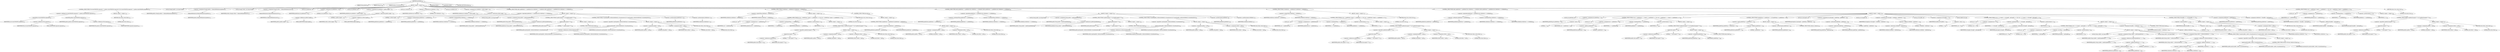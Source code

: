 digraph "matchPath" {  
"181" [label = <(METHOD,matchPath)<SUB>206</SUB>> ]
"182" [label = <(PARAM,String pattern)<SUB>206</SUB>> ]
"183" [label = <(PARAM,String str)<SUB>206</SUB>> ]
"184" [label = <(PARAM,boolean isCaseSensitive)<SUB>207</SUB>> ]
"185" [label = <(BLOCK,&lt;empty&gt;,&lt;empty&gt;)<SUB>207</SUB>> ]
"186" [label = <(CONTROL_STRUCTURE,if (str.startsWith(File.separator) != pattern.startsWith(File.separator)),if (str.startsWith(File.separator) != pattern.startsWith(File.separator)))<SUB>212</SUB>> ]
"187" [label = <(&lt;operator&gt;.notEquals,str.startsWith(File.separator) != pattern.startsWith(File.separator))<SUB>212</SUB>> ]
"188" [label = <(startsWith,str.startsWith(File.separator))<SUB>212</SUB>> ]
"189" [label = <(IDENTIFIER,str,str.startsWith(File.separator))<SUB>212</SUB>> ]
"190" [label = <(&lt;operator&gt;.fieldAccess,File.separator)<SUB>212</SUB>> ]
"191" [label = <(IDENTIFIER,File,str.startsWith(File.separator))<SUB>212</SUB>> ]
"192" [label = <(FIELD_IDENTIFIER,separator,separator)<SUB>212</SUB>> ]
"193" [label = <(startsWith,pattern.startsWith(File.separator))<SUB>213</SUB>> ]
"194" [label = <(IDENTIFIER,pattern,pattern.startsWith(File.separator))<SUB>213</SUB>> ]
"195" [label = <(&lt;operator&gt;.fieldAccess,File.separator)<SUB>213</SUB>> ]
"196" [label = <(IDENTIFIER,File,pattern.startsWith(File.separator))<SUB>213</SUB>> ]
"197" [label = <(FIELD_IDENTIFIER,separator,separator)<SUB>213</SUB>> ]
"198" [label = <(BLOCK,&lt;empty&gt;,&lt;empty&gt;)<SUB>213</SUB>> ]
"199" [label = <(RETURN,return false;,return false;)<SUB>214</SUB>> ]
"200" [label = <(LITERAL,false,return false;)<SUB>214</SUB>> ]
"201" [label = <(LOCAL,String[] patDirs: java.lang.String[])> ]
"202" [label = <(&lt;operator&gt;.assignment,String[] patDirs = tokenizePathAsArray(pattern))<SUB>217</SUB>> ]
"203" [label = <(IDENTIFIER,patDirs,String[] patDirs = tokenizePathAsArray(pattern))<SUB>217</SUB>> ]
"204" [label = <(tokenizePathAsArray,tokenizePathAsArray(pattern))<SUB>217</SUB>> ]
"205" [label = <(IDENTIFIER,pattern,tokenizePathAsArray(pattern))<SUB>217</SUB>> ]
"206" [label = <(LOCAL,String[] strDirs: java.lang.String[])> ]
"207" [label = <(&lt;operator&gt;.assignment,String[] strDirs = tokenizePathAsArray(str))<SUB>218</SUB>> ]
"208" [label = <(IDENTIFIER,strDirs,String[] strDirs = tokenizePathAsArray(str))<SUB>218</SUB>> ]
"209" [label = <(tokenizePathAsArray,tokenizePathAsArray(str))<SUB>218</SUB>> ]
"210" [label = <(IDENTIFIER,str,tokenizePathAsArray(str))<SUB>218</SUB>> ]
"211" [label = <(LOCAL,int patIdxStart: int)> ]
"212" [label = <(&lt;operator&gt;.assignment,int patIdxStart = 0)<SUB>220</SUB>> ]
"213" [label = <(IDENTIFIER,patIdxStart,int patIdxStart = 0)<SUB>220</SUB>> ]
"214" [label = <(LITERAL,0,int patIdxStart = 0)<SUB>220</SUB>> ]
"215" [label = <(LOCAL,int patIdxEnd: int)> ]
"216" [label = <(&lt;operator&gt;.assignment,int patIdxEnd = patDirs.length - 1)<SUB>221</SUB>> ]
"217" [label = <(IDENTIFIER,patIdxEnd,int patIdxEnd = patDirs.length - 1)<SUB>221</SUB>> ]
"218" [label = <(&lt;operator&gt;.subtraction,patDirs.length - 1)<SUB>221</SUB>> ]
"219" [label = <(&lt;operator&gt;.fieldAccess,patDirs.length)<SUB>221</SUB>> ]
"220" [label = <(IDENTIFIER,patDirs,patDirs.length - 1)<SUB>221</SUB>> ]
"221" [label = <(FIELD_IDENTIFIER,length,length)<SUB>221</SUB>> ]
"222" [label = <(LITERAL,1,patDirs.length - 1)<SUB>221</SUB>> ]
"223" [label = <(LOCAL,int strIdxStart: int)> ]
"224" [label = <(&lt;operator&gt;.assignment,int strIdxStart = 0)<SUB>222</SUB>> ]
"225" [label = <(IDENTIFIER,strIdxStart,int strIdxStart = 0)<SUB>222</SUB>> ]
"226" [label = <(LITERAL,0,int strIdxStart = 0)<SUB>222</SUB>> ]
"227" [label = <(LOCAL,int strIdxEnd: int)> ]
"228" [label = <(&lt;operator&gt;.assignment,int strIdxEnd = strDirs.length - 1)<SUB>223</SUB>> ]
"229" [label = <(IDENTIFIER,strIdxEnd,int strIdxEnd = strDirs.length - 1)<SUB>223</SUB>> ]
"230" [label = <(&lt;operator&gt;.subtraction,strDirs.length - 1)<SUB>223</SUB>> ]
"231" [label = <(&lt;operator&gt;.fieldAccess,strDirs.length)<SUB>223</SUB>> ]
"232" [label = <(IDENTIFIER,strDirs,strDirs.length - 1)<SUB>223</SUB>> ]
"233" [label = <(FIELD_IDENTIFIER,length,length)<SUB>223</SUB>> ]
"234" [label = <(LITERAL,1,strDirs.length - 1)<SUB>223</SUB>> ]
"235" [label = <(CONTROL_STRUCTURE,while (patIdxStart &lt;= patIdxEnd &amp;&amp; strIdxStart &lt;= strIdxEnd),while (patIdxStart &lt;= patIdxEnd &amp;&amp; strIdxStart &lt;= strIdxEnd))<SUB>226</SUB>> ]
"236" [label = <(&lt;operator&gt;.logicalAnd,patIdxStart &lt;= patIdxEnd &amp;&amp; strIdxStart &lt;= strIdxEnd)<SUB>226</SUB>> ]
"237" [label = <(&lt;operator&gt;.lessEqualsThan,patIdxStart &lt;= patIdxEnd)<SUB>226</SUB>> ]
"238" [label = <(IDENTIFIER,patIdxStart,patIdxStart &lt;= patIdxEnd)<SUB>226</SUB>> ]
"239" [label = <(IDENTIFIER,patIdxEnd,patIdxStart &lt;= patIdxEnd)<SUB>226</SUB>> ]
"240" [label = <(&lt;operator&gt;.lessEqualsThan,strIdxStart &lt;= strIdxEnd)<SUB>226</SUB>> ]
"241" [label = <(IDENTIFIER,strIdxStart,strIdxStart &lt;= strIdxEnd)<SUB>226</SUB>> ]
"242" [label = <(IDENTIFIER,strIdxEnd,strIdxStart &lt;= strIdxEnd)<SUB>226</SUB>> ]
"243" [label = <(BLOCK,&lt;empty&gt;,&lt;empty&gt;)<SUB>226</SUB>> ]
"244" [label = <(LOCAL,String patDir: java.lang.String)> ]
"245" [label = <(&lt;operator&gt;.assignment,String patDir = patDirs[patIdxStart])<SUB>227</SUB>> ]
"246" [label = <(IDENTIFIER,patDir,String patDir = patDirs[patIdxStart])<SUB>227</SUB>> ]
"247" [label = <(&lt;operator&gt;.indexAccess,patDirs[patIdxStart])<SUB>227</SUB>> ]
"248" [label = <(IDENTIFIER,patDirs,String patDir = patDirs[patIdxStart])<SUB>227</SUB>> ]
"249" [label = <(IDENTIFIER,patIdxStart,String patDir = patDirs[patIdxStart])<SUB>227</SUB>> ]
"250" [label = <(CONTROL_STRUCTURE,if (patDir.equals(&quot;**&quot;)),if (patDir.equals(&quot;**&quot;)))<SUB>228</SUB>> ]
"251" [label = <(equals,patDir.equals(&quot;**&quot;))<SUB>228</SUB>> ]
"252" [label = <(IDENTIFIER,patDir,patDir.equals(&quot;**&quot;))<SUB>228</SUB>> ]
"253" [label = <(LITERAL,&quot;**&quot;,patDir.equals(&quot;**&quot;))<SUB>228</SUB>> ]
"254" [label = <(BLOCK,&lt;empty&gt;,&lt;empty&gt;)<SUB>228</SUB>> ]
"255" [label = <(CONTROL_STRUCTURE,break;,break;)<SUB>229</SUB>> ]
"256" [label = <(CONTROL_STRUCTURE,if (!match(patDir, strDirs[strIdxStart], isCaseSensitive)),if (!match(patDir, strDirs[strIdxStart], isCaseSensitive)))<SUB>231</SUB>> ]
"257" [label = <(&lt;operator&gt;.logicalNot,!match(patDir, strDirs[strIdxStart], isCaseSensitive))<SUB>231</SUB>> ]
"258" [label = <(match,match(patDir, strDirs[strIdxStart], isCaseSensitive))<SUB>231</SUB>> ]
"259" [label = <(IDENTIFIER,patDir,match(patDir, strDirs[strIdxStart], isCaseSensitive))<SUB>231</SUB>> ]
"260" [label = <(&lt;operator&gt;.indexAccess,strDirs[strIdxStart])<SUB>231</SUB>> ]
"261" [label = <(IDENTIFIER,strDirs,match(patDir, strDirs[strIdxStart], isCaseSensitive))<SUB>231</SUB>> ]
"262" [label = <(IDENTIFIER,strIdxStart,match(patDir, strDirs[strIdxStart], isCaseSensitive))<SUB>231</SUB>> ]
"263" [label = <(IDENTIFIER,isCaseSensitive,match(patDir, strDirs[strIdxStart], isCaseSensitive))<SUB>231</SUB>> ]
"264" [label = <(BLOCK,&lt;empty&gt;,&lt;empty&gt;)<SUB>231</SUB>> ]
"265" [label = <(&lt;operator&gt;.assignment,patDirs = null)<SUB>232</SUB>> ]
"266" [label = <(IDENTIFIER,patDirs,patDirs = null)<SUB>232</SUB>> ]
"267" [label = <(LITERAL,null,patDirs = null)<SUB>232</SUB>> ]
"268" [label = <(&lt;operator&gt;.assignment,strDirs = null)<SUB>233</SUB>> ]
"269" [label = <(IDENTIFIER,strDirs,strDirs = null)<SUB>233</SUB>> ]
"270" [label = <(LITERAL,null,strDirs = null)<SUB>233</SUB>> ]
"271" [label = <(RETURN,return false;,return false;)<SUB>234</SUB>> ]
"272" [label = <(LITERAL,false,return false;)<SUB>234</SUB>> ]
"273" [label = <(&lt;operator&gt;.postIncrement,patIdxStart++)<SUB>236</SUB>> ]
"274" [label = <(IDENTIFIER,patIdxStart,patIdxStart++)<SUB>236</SUB>> ]
"275" [label = <(&lt;operator&gt;.postIncrement,strIdxStart++)<SUB>237</SUB>> ]
"276" [label = <(IDENTIFIER,strIdxStart,strIdxStart++)<SUB>237</SUB>> ]
"277" [label = <(CONTROL_STRUCTURE,if (strIdxStart &gt; strIdxEnd),if (strIdxStart &gt; strIdxEnd))<SUB>239</SUB>> ]
"278" [label = <(&lt;operator&gt;.greaterThan,strIdxStart &gt; strIdxEnd)<SUB>239</SUB>> ]
"279" [label = <(IDENTIFIER,strIdxStart,strIdxStart &gt; strIdxEnd)<SUB>239</SUB>> ]
"280" [label = <(IDENTIFIER,strIdxEnd,strIdxStart &gt; strIdxEnd)<SUB>239</SUB>> ]
"281" [label = <(BLOCK,&lt;empty&gt;,&lt;empty&gt;)<SUB>239</SUB>> ]
"282" [label = <(CONTROL_STRUCTURE,for (int i = patIdxStart; Some(i &lt;= patIdxEnd); i++),for (int i = patIdxStart; Some(i &lt;= patIdxEnd); i++))<SUB>241</SUB>> ]
"283" [label = <(LOCAL,int i: int)> ]
"284" [label = <(&lt;operator&gt;.assignment,int i = patIdxStart)<SUB>241</SUB>> ]
"285" [label = <(IDENTIFIER,i,int i = patIdxStart)<SUB>241</SUB>> ]
"286" [label = <(IDENTIFIER,patIdxStart,int i = patIdxStart)<SUB>241</SUB>> ]
"287" [label = <(&lt;operator&gt;.lessEqualsThan,i &lt;= patIdxEnd)<SUB>241</SUB>> ]
"288" [label = <(IDENTIFIER,i,i &lt;= patIdxEnd)<SUB>241</SUB>> ]
"289" [label = <(IDENTIFIER,patIdxEnd,i &lt;= patIdxEnd)<SUB>241</SUB>> ]
"290" [label = <(&lt;operator&gt;.postIncrement,i++)<SUB>241</SUB>> ]
"291" [label = <(IDENTIFIER,i,i++)<SUB>241</SUB>> ]
"292" [label = <(BLOCK,&lt;empty&gt;,&lt;empty&gt;)<SUB>241</SUB>> ]
"293" [label = <(CONTROL_STRUCTURE,if (!patDirs[i].equals(&quot;**&quot;)),if (!patDirs[i].equals(&quot;**&quot;)))<SUB>242</SUB>> ]
"294" [label = <(&lt;operator&gt;.logicalNot,!patDirs[i].equals(&quot;**&quot;))<SUB>242</SUB>> ]
"295" [label = <(equals,this.equals(&quot;**&quot;))<SUB>242</SUB>> ]
"296" [label = <(&lt;operator&gt;.indexAccess,patDirs[i])<SUB>242</SUB>> ]
"297" [label = <(IDENTIFIER,patDirs,this.equals(&quot;**&quot;))<SUB>242</SUB>> ]
"298" [label = <(IDENTIFIER,i,this.equals(&quot;**&quot;))<SUB>242</SUB>> ]
"299" [label = <(LITERAL,&quot;**&quot;,this.equals(&quot;**&quot;))<SUB>242</SUB>> ]
"300" [label = <(BLOCK,&lt;empty&gt;,&lt;empty&gt;)<SUB>242</SUB>> ]
"301" [label = <(&lt;operator&gt;.assignment,patDirs = null)<SUB>243</SUB>> ]
"302" [label = <(IDENTIFIER,patDirs,patDirs = null)<SUB>243</SUB>> ]
"303" [label = <(LITERAL,null,patDirs = null)<SUB>243</SUB>> ]
"304" [label = <(&lt;operator&gt;.assignment,strDirs = null)<SUB>244</SUB>> ]
"305" [label = <(IDENTIFIER,strDirs,strDirs = null)<SUB>244</SUB>> ]
"306" [label = <(LITERAL,null,strDirs = null)<SUB>244</SUB>> ]
"307" [label = <(RETURN,return false;,return false;)<SUB>245</SUB>> ]
"308" [label = <(LITERAL,false,return false;)<SUB>245</SUB>> ]
"309" [label = <(RETURN,return true;,return true;)<SUB>248</SUB>> ]
"310" [label = <(LITERAL,true,return true;)<SUB>248</SUB>> ]
"311" [label = <(CONTROL_STRUCTURE,else,else)<SUB>249</SUB>> ]
"312" [label = <(BLOCK,&lt;empty&gt;,&lt;empty&gt;)<SUB>249</SUB>> ]
"313" [label = <(CONTROL_STRUCTURE,if (patIdxStart &gt; patIdxEnd),if (patIdxStart &gt; patIdxEnd))<SUB>250</SUB>> ]
"314" [label = <(&lt;operator&gt;.greaterThan,patIdxStart &gt; patIdxEnd)<SUB>250</SUB>> ]
"315" [label = <(IDENTIFIER,patIdxStart,patIdxStart &gt; patIdxEnd)<SUB>250</SUB>> ]
"316" [label = <(IDENTIFIER,patIdxEnd,patIdxStart &gt; patIdxEnd)<SUB>250</SUB>> ]
"317" [label = <(BLOCK,&lt;empty&gt;,&lt;empty&gt;)<SUB>250</SUB>> ]
"318" [label = <(&lt;operator&gt;.assignment,patDirs = null)<SUB>252</SUB>> ]
"319" [label = <(IDENTIFIER,patDirs,patDirs = null)<SUB>252</SUB>> ]
"320" [label = <(LITERAL,null,patDirs = null)<SUB>252</SUB>> ]
"321" [label = <(&lt;operator&gt;.assignment,strDirs = null)<SUB>253</SUB>> ]
"322" [label = <(IDENTIFIER,strDirs,strDirs = null)<SUB>253</SUB>> ]
"323" [label = <(LITERAL,null,strDirs = null)<SUB>253</SUB>> ]
"324" [label = <(RETURN,return false;,return false;)<SUB>254</SUB>> ]
"325" [label = <(LITERAL,false,return false;)<SUB>254</SUB>> ]
"326" [label = <(CONTROL_STRUCTURE,while (patIdxStart &lt;= patIdxEnd &amp;&amp; strIdxStart &lt;= strIdxEnd),while (patIdxStart &lt;= patIdxEnd &amp;&amp; strIdxStart &lt;= strIdxEnd))<SUB>259</SUB>> ]
"327" [label = <(&lt;operator&gt;.logicalAnd,patIdxStart &lt;= patIdxEnd &amp;&amp; strIdxStart &lt;= strIdxEnd)<SUB>259</SUB>> ]
"328" [label = <(&lt;operator&gt;.lessEqualsThan,patIdxStart &lt;= patIdxEnd)<SUB>259</SUB>> ]
"329" [label = <(IDENTIFIER,patIdxStart,patIdxStart &lt;= patIdxEnd)<SUB>259</SUB>> ]
"330" [label = <(IDENTIFIER,patIdxEnd,patIdxStart &lt;= patIdxEnd)<SUB>259</SUB>> ]
"331" [label = <(&lt;operator&gt;.lessEqualsThan,strIdxStart &lt;= strIdxEnd)<SUB>259</SUB>> ]
"332" [label = <(IDENTIFIER,strIdxStart,strIdxStart &lt;= strIdxEnd)<SUB>259</SUB>> ]
"333" [label = <(IDENTIFIER,strIdxEnd,strIdxStart &lt;= strIdxEnd)<SUB>259</SUB>> ]
"334" [label = <(BLOCK,&lt;empty&gt;,&lt;empty&gt;)<SUB>259</SUB>> ]
"335" [label = <(LOCAL,String patDir: java.lang.String)> ]
"336" [label = <(&lt;operator&gt;.assignment,String patDir = patDirs[patIdxEnd])<SUB>260</SUB>> ]
"337" [label = <(IDENTIFIER,patDir,String patDir = patDirs[patIdxEnd])<SUB>260</SUB>> ]
"338" [label = <(&lt;operator&gt;.indexAccess,patDirs[patIdxEnd])<SUB>260</SUB>> ]
"339" [label = <(IDENTIFIER,patDirs,String patDir = patDirs[patIdxEnd])<SUB>260</SUB>> ]
"340" [label = <(IDENTIFIER,patIdxEnd,String patDir = patDirs[patIdxEnd])<SUB>260</SUB>> ]
"341" [label = <(CONTROL_STRUCTURE,if (patDir.equals(&quot;**&quot;)),if (patDir.equals(&quot;**&quot;)))<SUB>261</SUB>> ]
"342" [label = <(equals,patDir.equals(&quot;**&quot;))<SUB>261</SUB>> ]
"343" [label = <(IDENTIFIER,patDir,patDir.equals(&quot;**&quot;))<SUB>261</SUB>> ]
"344" [label = <(LITERAL,&quot;**&quot;,patDir.equals(&quot;**&quot;))<SUB>261</SUB>> ]
"345" [label = <(BLOCK,&lt;empty&gt;,&lt;empty&gt;)<SUB>261</SUB>> ]
"346" [label = <(CONTROL_STRUCTURE,break;,break;)<SUB>262</SUB>> ]
"347" [label = <(CONTROL_STRUCTURE,if (!match(patDir, strDirs[strIdxEnd], isCaseSensitive)),if (!match(patDir, strDirs[strIdxEnd], isCaseSensitive)))<SUB>264</SUB>> ]
"348" [label = <(&lt;operator&gt;.logicalNot,!match(patDir, strDirs[strIdxEnd], isCaseSensitive))<SUB>264</SUB>> ]
"349" [label = <(match,match(patDir, strDirs[strIdxEnd], isCaseSensitive))<SUB>264</SUB>> ]
"350" [label = <(IDENTIFIER,patDir,match(patDir, strDirs[strIdxEnd], isCaseSensitive))<SUB>264</SUB>> ]
"351" [label = <(&lt;operator&gt;.indexAccess,strDirs[strIdxEnd])<SUB>264</SUB>> ]
"352" [label = <(IDENTIFIER,strDirs,match(patDir, strDirs[strIdxEnd], isCaseSensitive))<SUB>264</SUB>> ]
"353" [label = <(IDENTIFIER,strIdxEnd,match(patDir, strDirs[strIdxEnd], isCaseSensitive))<SUB>264</SUB>> ]
"354" [label = <(IDENTIFIER,isCaseSensitive,match(patDir, strDirs[strIdxEnd], isCaseSensitive))<SUB>264</SUB>> ]
"355" [label = <(BLOCK,&lt;empty&gt;,&lt;empty&gt;)<SUB>264</SUB>> ]
"356" [label = <(&lt;operator&gt;.assignment,patDirs = null)<SUB>265</SUB>> ]
"357" [label = <(IDENTIFIER,patDirs,patDirs = null)<SUB>265</SUB>> ]
"358" [label = <(LITERAL,null,patDirs = null)<SUB>265</SUB>> ]
"359" [label = <(&lt;operator&gt;.assignment,strDirs = null)<SUB>266</SUB>> ]
"360" [label = <(IDENTIFIER,strDirs,strDirs = null)<SUB>266</SUB>> ]
"361" [label = <(LITERAL,null,strDirs = null)<SUB>266</SUB>> ]
"362" [label = <(RETURN,return false;,return false;)<SUB>267</SUB>> ]
"363" [label = <(LITERAL,false,return false;)<SUB>267</SUB>> ]
"364" [label = <(&lt;operator&gt;.postDecrement,patIdxEnd--)<SUB>269</SUB>> ]
"365" [label = <(IDENTIFIER,patIdxEnd,patIdxEnd--)<SUB>269</SUB>> ]
"366" [label = <(&lt;operator&gt;.postDecrement,strIdxEnd--)<SUB>270</SUB>> ]
"367" [label = <(IDENTIFIER,strIdxEnd,strIdxEnd--)<SUB>270</SUB>> ]
"368" [label = <(CONTROL_STRUCTURE,if (strIdxStart &gt; strIdxEnd),if (strIdxStart &gt; strIdxEnd))<SUB>272</SUB>> ]
"369" [label = <(&lt;operator&gt;.greaterThan,strIdxStart &gt; strIdxEnd)<SUB>272</SUB>> ]
"370" [label = <(IDENTIFIER,strIdxStart,strIdxStart &gt; strIdxEnd)<SUB>272</SUB>> ]
"371" [label = <(IDENTIFIER,strIdxEnd,strIdxStart &gt; strIdxEnd)<SUB>272</SUB>> ]
"372" [label = <(BLOCK,&lt;empty&gt;,&lt;empty&gt;)<SUB>272</SUB>> ]
"373" [label = <(CONTROL_STRUCTURE,for (int i = patIdxStart; Some(i &lt;= patIdxEnd); i++),for (int i = patIdxStart; Some(i &lt;= patIdxEnd); i++))<SUB>274</SUB>> ]
"374" [label = <(LOCAL,int i: int)> ]
"375" [label = <(&lt;operator&gt;.assignment,int i = patIdxStart)<SUB>274</SUB>> ]
"376" [label = <(IDENTIFIER,i,int i = patIdxStart)<SUB>274</SUB>> ]
"377" [label = <(IDENTIFIER,patIdxStart,int i = patIdxStart)<SUB>274</SUB>> ]
"378" [label = <(&lt;operator&gt;.lessEqualsThan,i &lt;= patIdxEnd)<SUB>274</SUB>> ]
"379" [label = <(IDENTIFIER,i,i &lt;= patIdxEnd)<SUB>274</SUB>> ]
"380" [label = <(IDENTIFIER,patIdxEnd,i &lt;= patIdxEnd)<SUB>274</SUB>> ]
"381" [label = <(&lt;operator&gt;.postIncrement,i++)<SUB>274</SUB>> ]
"382" [label = <(IDENTIFIER,i,i++)<SUB>274</SUB>> ]
"383" [label = <(BLOCK,&lt;empty&gt;,&lt;empty&gt;)<SUB>274</SUB>> ]
"384" [label = <(CONTROL_STRUCTURE,if (!patDirs[i].equals(&quot;**&quot;)),if (!patDirs[i].equals(&quot;**&quot;)))<SUB>275</SUB>> ]
"385" [label = <(&lt;operator&gt;.logicalNot,!patDirs[i].equals(&quot;**&quot;))<SUB>275</SUB>> ]
"386" [label = <(equals,this.equals(&quot;**&quot;))<SUB>275</SUB>> ]
"387" [label = <(&lt;operator&gt;.indexAccess,patDirs[i])<SUB>275</SUB>> ]
"388" [label = <(IDENTIFIER,patDirs,this.equals(&quot;**&quot;))<SUB>275</SUB>> ]
"389" [label = <(IDENTIFIER,i,this.equals(&quot;**&quot;))<SUB>275</SUB>> ]
"390" [label = <(LITERAL,&quot;**&quot;,this.equals(&quot;**&quot;))<SUB>275</SUB>> ]
"391" [label = <(BLOCK,&lt;empty&gt;,&lt;empty&gt;)<SUB>275</SUB>> ]
"392" [label = <(&lt;operator&gt;.assignment,patDirs = null)<SUB>276</SUB>> ]
"393" [label = <(IDENTIFIER,patDirs,patDirs = null)<SUB>276</SUB>> ]
"394" [label = <(LITERAL,null,patDirs = null)<SUB>276</SUB>> ]
"395" [label = <(&lt;operator&gt;.assignment,strDirs = null)<SUB>277</SUB>> ]
"396" [label = <(IDENTIFIER,strDirs,strDirs = null)<SUB>277</SUB>> ]
"397" [label = <(LITERAL,null,strDirs = null)<SUB>277</SUB>> ]
"398" [label = <(RETURN,return false;,return false;)<SUB>278</SUB>> ]
"399" [label = <(LITERAL,false,return false;)<SUB>278</SUB>> ]
"400" [label = <(RETURN,return true;,return true;)<SUB>281</SUB>> ]
"401" [label = <(LITERAL,true,return true;)<SUB>281</SUB>> ]
"402" [label = <(CONTROL_STRUCTURE,while (patIdxStart != patIdxEnd &amp;&amp; strIdxStart &lt;= strIdxEnd),while (patIdxStart != patIdxEnd &amp;&amp; strIdxStart &lt;= strIdxEnd))<SUB>284</SUB>> ]
"403" [label = <(&lt;operator&gt;.logicalAnd,patIdxStart != patIdxEnd &amp;&amp; strIdxStart &lt;= strIdxEnd)<SUB>284</SUB>> ]
"404" [label = <(&lt;operator&gt;.notEquals,patIdxStart != patIdxEnd)<SUB>284</SUB>> ]
"405" [label = <(IDENTIFIER,patIdxStart,patIdxStart != patIdxEnd)<SUB>284</SUB>> ]
"406" [label = <(IDENTIFIER,patIdxEnd,patIdxStart != patIdxEnd)<SUB>284</SUB>> ]
"407" [label = <(&lt;operator&gt;.lessEqualsThan,strIdxStart &lt;= strIdxEnd)<SUB>284</SUB>> ]
"408" [label = <(IDENTIFIER,strIdxStart,strIdxStart &lt;= strIdxEnd)<SUB>284</SUB>> ]
"409" [label = <(IDENTIFIER,strIdxEnd,strIdxStart &lt;= strIdxEnd)<SUB>284</SUB>> ]
"410" [label = <(BLOCK,&lt;empty&gt;,&lt;empty&gt;)<SUB>284</SUB>> ]
"411" [label = <(LOCAL,int patIdxTmp: int)> ]
"412" [label = <(&lt;operator&gt;.assignment,int patIdxTmp = -1)<SUB>285</SUB>> ]
"413" [label = <(IDENTIFIER,patIdxTmp,int patIdxTmp = -1)<SUB>285</SUB>> ]
"414" [label = <(&lt;operator&gt;.minus,-1)<SUB>285</SUB>> ]
"415" [label = <(LITERAL,1,-1)<SUB>285</SUB>> ]
"416" [label = <(CONTROL_STRUCTURE,for (int i = patIdxStart + 1; Some(i &lt;= patIdxEnd); i++),for (int i = patIdxStart + 1; Some(i &lt;= patIdxEnd); i++))<SUB>286</SUB>> ]
"417" [label = <(LOCAL,int i: int)> ]
"418" [label = <(&lt;operator&gt;.assignment,int i = patIdxStart + 1)<SUB>286</SUB>> ]
"419" [label = <(IDENTIFIER,i,int i = patIdxStart + 1)<SUB>286</SUB>> ]
"420" [label = <(&lt;operator&gt;.addition,patIdxStart + 1)<SUB>286</SUB>> ]
"421" [label = <(IDENTIFIER,patIdxStart,patIdxStart + 1)<SUB>286</SUB>> ]
"422" [label = <(LITERAL,1,patIdxStart + 1)<SUB>286</SUB>> ]
"423" [label = <(&lt;operator&gt;.lessEqualsThan,i &lt;= patIdxEnd)<SUB>286</SUB>> ]
"424" [label = <(IDENTIFIER,i,i &lt;= patIdxEnd)<SUB>286</SUB>> ]
"425" [label = <(IDENTIFIER,patIdxEnd,i &lt;= patIdxEnd)<SUB>286</SUB>> ]
"426" [label = <(&lt;operator&gt;.postIncrement,i++)<SUB>286</SUB>> ]
"427" [label = <(IDENTIFIER,i,i++)<SUB>286</SUB>> ]
"428" [label = <(BLOCK,&lt;empty&gt;,&lt;empty&gt;)<SUB>286</SUB>> ]
"429" [label = <(CONTROL_STRUCTURE,if (patDirs[i].equals(&quot;**&quot;)),if (patDirs[i].equals(&quot;**&quot;)))<SUB>287</SUB>> ]
"430" [label = <(equals,this.equals(&quot;**&quot;))<SUB>287</SUB>> ]
"431" [label = <(&lt;operator&gt;.indexAccess,patDirs[i])<SUB>287</SUB>> ]
"432" [label = <(IDENTIFIER,patDirs,this.equals(&quot;**&quot;))<SUB>287</SUB>> ]
"433" [label = <(IDENTIFIER,i,this.equals(&quot;**&quot;))<SUB>287</SUB>> ]
"434" [label = <(LITERAL,&quot;**&quot;,this.equals(&quot;**&quot;))<SUB>287</SUB>> ]
"435" [label = <(BLOCK,&lt;empty&gt;,&lt;empty&gt;)<SUB>287</SUB>> ]
"436" [label = <(&lt;operator&gt;.assignment,patIdxTmp = i)<SUB>288</SUB>> ]
"437" [label = <(IDENTIFIER,patIdxTmp,patIdxTmp = i)<SUB>288</SUB>> ]
"438" [label = <(IDENTIFIER,i,patIdxTmp = i)<SUB>288</SUB>> ]
"439" [label = <(CONTROL_STRUCTURE,break;,break;)<SUB>289</SUB>> ]
"440" [label = <(CONTROL_STRUCTURE,if (patIdxTmp == patIdxStart + 1),if (patIdxTmp == patIdxStart + 1))<SUB>292</SUB>> ]
"441" [label = <(&lt;operator&gt;.equals,patIdxTmp == patIdxStart + 1)<SUB>292</SUB>> ]
"442" [label = <(IDENTIFIER,patIdxTmp,patIdxTmp == patIdxStart + 1)<SUB>292</SUB>> ]
"443" [label = <(&lt;operator&gt;.addition,patIdxStart + 1)<SUB>292</SUB>> ]
"444" [label = <(IDENTIFIER,patIdxStart,patIdxStart + 1)<SUB>292</SUB>> ]
"445" [label = <(LITERAL,1,patIdxStart + 1)<SUB>292</SUB>> ]
"446" [label = <(BLOCK,&lt;empty&gt;,&lt;empty&gt;)<SUB>292</SUB>> ]
"447" [label = <(&lt;operator&gt;.postIncrement,patIdxStart++)<SUB>294</SUB>> ]
"448" [label = <(IDENTIFIER,patIdxStart,patIdxStart++)<SUB>294</SUB>> ]
"449" [label = <(CONTROL_STRUCTURE,continue;,continue;)<SUB>295</SUB>> ]
"450" [label = <(LOCAL,int patLength: int)> ]
"451" [label = <(&lt;operator&gt;.assignment,int patLength = patIdxTmp - patIdxStart - 1)<SUB>299</SUB>> ]
"452" [label = <(IDENTIFIER,patLength,int patLength = patIdxTmp - patIdxStart - 1)<SUB>299</SUB>> ]
"453" [label = <(&lt;operator&gt;.subtraction,patIdxTmp - patIdxStart - 1)<SUB>299</SUB>> ]
"454" [label = <(&lt;operator&gt;.subtraction,patIdxTmp - patIdxStart)<SUB>299</SUB>> ]
"455" [label = <(IDENTIFIER,patIdxTmp,patIdxTmp - patIdxStart)<SUB>299</SUB>> ]
"456" [label = <(IDENTIFIER,patIdxStart,patIdxTmp - patIdxStart)<SUB>299</SUB>> ]
"457" [label = <(LITERAL,1,patIdxTmp - patIdxStart - 1)<SUB>299</SUB>> ]
"458" [label = <(LOCAL,int strLength: int)> ]
"459" [label = <(&lt;operator&gt;.assignment,int strLength = strIdxEnd - strIdxStart + 1)<SUB>300</SUB>> ]
"460" [label = <(IDENTIFIER,strLength,int strLength = strIdxEnd - strIdxStart + 1)<SUB>300</SUB>> ]
"461" [label = <(&lt;operator&gt;.addition,strIdxEnd - strIdxStart + 1)<SUB>300</SUB>> ]
"462" [label = <(&lt;operator&gt;.subtraction,strIdxEnd - strIdxStart)<SUB>300</SUB>> ]
"463" [label = <(IDENTIFIER,strIdxEnd,strIdxEnd - strIdxStart)<SUB>300</SUB>> ]
"464" [label = <(IDENTIFIER,strIdxStart,strIdxEnd - strIdxStart)<SUB>300</SUB>> ]
"465" [label = <(LITERAL,1,strIdxEnd - strIdxStart + 1)<SUB>300</SUB>> ]
"466" [label = <(LOCAL,int foundIdx: int)> ]
"467" [label = <(&lt;operator&gt;.assignment,int foundIdx = -1)<SUB>301</SUB>> ]
"468" [label = <(IDENTIFIER,foundIdx,int foundIdx = -1)<SUB>301</SUB>> ]
"469" [label = <(&lt;operator&gt;.minus,-1)<SUB>301</SUB>> ]
"470" [label = <(LITERAL,1,-1)<SUB>301</SUB>> ]
"471" [label = <(JUMP_TARGET,strLoop)> ]
"472" [label = <(CONTROL_STRUCTURE,for (int i = 0; Some(i &lt;= strLength - patLength); i++),for (int i = 0; Some(i &lt;= strLength - patLength); i++))<SUB>303</SUB>> ]
"473" [label = <(LOCAL,int i: int)> ]
"474" [label = <(&lt;operator&gt;.assignment,int i = 0)<SUB>303</SUB>> ]
"475" [label = <(IDENTIFIER,i,int i = 0)<SUB>303</SUB>> ]
"476" [label = <(LITERAL,0,int i = 0)<SUB>303</SUB>> ]
"477" [label = <(&lt;operator&gt;.lessEqualsThan,i &lt;= strLength - patLength)<SUB>303</SUB>> ]
"478" [label = <(IDENTIFIER,i,i &lt;= strLength - patLength)<SUB>303</SUB>> ]
"479" [label = <(&lt;operator&gt;.subtraction,strLength - patLength)<SUB>303</SUB>> ]
"480" [label = <(IDENTIFIER,strLength,strLength - patLength)<SUB>303</SUB>> ]
"481" [label = <(IDENTIFIER,patLength,strLength - patLength)<SUB>303</SUB>> ]
"482" [label = <(&lt;operator&gt;.postIncrement,i++)<SUB>303</SUB>> ]
"483" [label = <(IDENTIFIER,i,i++)<SUB>303</SUB>> ]
"484" [label = <(BLOCK,&lt;empty&gt;,&lt;empty&gt;)<SUB>303</SUB>> ]
"485" [label = <(CONTROL_STRUCTURE,for (int j = 0; Some(j &lt; patLength); j++),for (int j = 0; Some(j &lt; patLength); j++))<SUB>304</SUB>> ]
"486" [label = <(LOCAL,int j: int)> ]
"487" [label = <(&lt;operator&gt;.assignment,int j = 0)<SUB>304</SUB>> ]
"488" [label = <(IDENTIFIER,j,int j = 0)<SUB>304</SUB>> ]
"489" [label = <(LITERAL,0,int j = 0)<SUB>304</SUB>> ]
"490" [label = <(&lt;operator&gt;.lessThan,j &lt; patLength)<SUB>304</SUB>> ]
"491" [label = <(IDENTIFIER,j,j &lt; patLength)<SUB>304</SUB>> ]
"492" [label = <(IDENTIFIER,patLength,j &lt; patLength)<SUB>304</SUB>> ]
"493" [label = <(&lt;operator&gt;.postIncrement,j++)<SUB>304</SUB>> ]
"494" [label = <(IDENTIFIER,j,j++)<SUB>304</SUB>> ]
"495" [label = <(BLOCK,&lt;empty&gt;,&lt;empty&gt;)<SUB>304</SUB>> ]
"496" [label = <(LOCAL,String subPat: java.lang.String)> ]
"497" [label = <(&lt;operator&gt;.assignment,String subPat = patDirs[patIdxStart + j + 1])<SUB>305</SUB>> ]
"498" [label = <(IDENTIFIER,subPat,String subPat = patDirs[patIdxStart + j + 1])<SUB>305</SUB>> ]
"499" [label = <(&lt;operator&gt;.indexAccess,patDirs[patIdxStart + j + 1])<SUB>305</SUB>> ]
"500" [label = <(IDENTIFIER,patDirs,String subPat = patDirs[patIdxStart + j + 1])<SUB>305</SUB>> ]
"501" [label = <(&lt;operator&gt;.addition,patIdxStart + j + 1)<SUB>305</SUB>> ]
"502" [label = <(&lt;operator&gt;.addition,patIdxStart + j)<SUB>305</SUB>> ]
"503" [label = <(IDENTIFIER,patIdxStart,patIdxStart + j)<SUB>305</SUB>> ]
"504" [label = <(IDENTIFIER,j,patIdxStart + j)<SUB>305</SUB>> ]
"505" [label = <(LITERAL,1,patIdxStart + j + 1)<SUB>305</SUB>> ]
"506" [label = <(LOCAL,String subStr: java.lang.String)> ]
"507" [label = <(&lt;operator&gt;.assignment,String subStr = strDirs[strIdxStart + i + j])<SUB>306</SUB>> ]
"508" [label = <(IDENTIFIER,subStr,String subStr = strDirs[strIdxStart + i + j])<SUB>306</SUB>> ]
"509" [label = <(&lt;operator&gt;.indexAccess,strDirs[strIdxStart + i + j])<SUB>306</SUB>> ]
"510" [label = <(IDENTIFIER,strDirs,String subStr = strDirs[strIdxStart + i + j])<SUB>306</SUB>> ]
"511" [label = <(&lt;operator&gt;.addition,strIdxStart + i + j)<SUB>306</SUB>> ]
"512" [label = <(&lt;operator&gt;.addition,strIdxStart + i)<SUB>306</SUB>> ]
"513" [label = <(IDENTIFIER,strIdxStart,strIdxStart + i)<SUB>306</SUB>> ]
"514" [label = <(IDENTIFIER,i,strIdxStart + i)<SUB>306</SUB>> ]
"515" [label = <(IDENTIFIER,j,strIdxStart + i + j)<SUB>306</SUB>> ]
"516" [label = <(CONTROL_STRUCTURE,if (!match(subPat, subStr, isCaseSensitive)),if (!match(subPat, subStr, isCaseSensitive)))<SUB>307</SUB>> ]
"517" [label = <(&lt;operator&gt;.logicalNot,!match(subPat, subStr, isCaseSensitive))<SUB>307</SUB>> ]
"518" [label = <(match,match(subPat, subStr, isCaseSensitive))<SUB>307</SUB>> ]
"519" [label = <(IDENTIFIER,subPat,match(subPat, subStr, isCaseSensitive))<SUB>307</SUB>> ]
"520" [label = <(IDENTIFIER,subStr,match(subPat, subStr, isCaseSensitive))<SUB>307</SUB>> ]
"521" [label = <(IDENTIFIER,isCaseSensitive,match(subPat, subStr, isCaseSensitive))<SUB>307</SUB>> ]
"522" [label = <(BLOCK,&lt;empty&gt;,&lt;empty&gt;)<SUB>307</SUB>> ]
"523" [label = <(CONTROL_STRUCTURE,continue strLoop;,continue strLoop;)<SUB>308</SUB>> ]
"524" [label = <(&lt;operator&gt;.assignment,foundIdx = strIdxStart + i)<SUB>312</SUB>> ]
"525" [label = <(IDENTIFIER,foundIdx,foundIdx = strIdxStart + i)<SUB>312</SUB>> ]
"526" [label = <(&lt;operator&gt;.addition,strIdxStart + i)<SUB>312</SUB>> ]
"527" [label = <(IDENTIFIER,strIdxStart,strIdxStart + i)<SUB>312</SUB>> ]
"528" [label = <(IDENTIFIER,i,strIdxStart + i)<SUB>312</SUB>> ]
"529" [label = <(CONTROL_STRUCTURE,break;,break;)<SUB>313</SUB>> ]
"530" [label = <(CONTROL_STRUCTURE,if (foundIdx == -1),if (foundIdx == -1))<SUB>316</SUB>> ]
"531" [label = <(&lt;operator&gt;.equals,foundIdx == -1)<SUB>316</SUB>> ]
"532" [label = <(IDENTIFIER,foundIdx,foundIdx == -1)<SUB>316</SUB>> ]
"533" [label = <(&lt;operator&gt;.minus,-1)<SUB>316</SUB>> ]
"534" [label = <(LITERAL,1,-1)<SUB>316</SUB>> ]
"535" [label = <(BLOCK,&lt;empty&gt;,&lt;empty&gt;)<SUB>316</SUB>> ]
"536" [label = <(&lt;operator&gt;.assignment,patDirs = null)<SUB>317</SUB>> ]
"537" [label = <(IDENTIFIER,patDirs,patDirs = null)<SUB>317</SUB>> ]
"538" [label = <(LITERAL,null,patDirs = null)<SUB>317</SUB>> ]
"539" [label = <(&lt;operator&gt;.assignment,strDirs = null)<SUB>318</SUB>> ]
"540" [label = <(IDENTIFIER,strDirs,strDirs = null)<SUB>318</SUB>> ]
"541" [label = <(LITERAL,null,strDirs = null)<SUB>318</SUB>> ]
"542" [label = <(RETURN,return false;,return false;)<SUB>319</SUB>> ]
"543" [label = <(LITERAL,false,return false;)<SUB>319</SUB>> ]
"544" [label = <(&lt;operator&gt;.assignment,patIdxStart = patIdxTmp)<SUB>322</SUB>> ]
"545" [label = <(IDENTIFIER,patIdxStart,patIdxStart = patIdxTmp)<SUB>322</SUB>> ]
"546" [label = <(IDENTIFIER,patIdxTmp,patIdxStart = patIdxTmp)<SUB>322</SUB>> ]
"547" [label = <(&lt;operator&gt;.assignment,strIdxStart = foundIdx + patLength)<SUB>323</SUB>> ]
"548" [label = <(IDENTIFIER,strIdxStart,strIdxStart = foundIdx + patLength)<SUB>323</SUB>> ]
"549" [label = <(&lt;operator&gt;.addition,foundIdx + patLength)<SUB>323</SUB>> ]
"550" [label = <(IDENTIFIER,foundIdx,foundIdx + patLength)<SUB>323</SUB>> ]
"551" [label = <(IDENTIFIER,patLength,foundIdx + patLength)<SUB>323</SUB>> ]
"552" [label = <(CONTROL_STRUCTURE,for (int i = patIdxStart; Some(i &lt;= patIdxEnd); i++),for (int i = patIdxStart; Some(i &lt;= patIdxEnd); i++))<SUB>326</SUB>> ]
"553" [label = <(LOCAL,int i: int)> ]
"554" [label = <(&lt;operator&gt;.assignment,int i = patIdxStart)<SUB>326</SUB>> ]
"555" [label = <(IDENTIFIER,i,int i = patIdxStart)<SUB>326</SUB>> ]
"556" [label = <(IDENTIFIER,patIdxStart,int i = patIdxStart)<SUB>326</SUB>> ]
"557" [label = <(&lt;operator&gt;.lessEqualsThan,i &lt;= patIdxEnd)<SUB>326</SUB>> ]
"558" [label = <(IDENTIFIER,i,i &lt;= patIdxEnd)<SUB>326</SUB>> ]
"559" [label = <(IDENTIFIER,patIdxEnd,i &lt;= patIdxEnd)<SUB>326</SUB>> ]
"560" [label = <(&lt;operator&gt;.postIncrement,i++)<SUB>326</SUB>> ]
"561" [label = <(IDENTIFIER,i,i++)<SUB>326</SUB>> ]
"562" [label = <(BLOCK,&lt;empty&gt;,&lt;empty&gt;)<SUB>326</SUB>> ]
"563" [label = <(CONTROL_STRUCTURE,if (!patDirs[i].equals(&quot;**&quot;)),if (!patDirs[i].equals(&quot;**&quot;)))<SUB>327</SUB>> ]
"564" [label = <(&lt;operator&gt;.logicalNot,!patDirs[i].equals(&quot;**&quot;))<SUB>327</SUB>> ]
"565" [label = <(equals,this.equals(&quot;**&quot;))<SUB>327</SUB>> ]
"566" [label = <(&lt;operator&gt;.indexAccess,patDirs[i])<SUB>327</SUB>> ]
"567" [label = <(IDENTIFIER,patDirs,this.equals(&quot;**&quot;))<SUB>327</SUB>> ]
"568" [label = <(IDENTIFIER,i,this.equals(&quot;**&quot;))<SUB>327</SUB>> ]
"569" [label = <(LITERAL,&quot;**&quot;,this.equals(&quot;**&quot;))<SUB>327</SUB>> ]
"570" [label = <(BLOCK,&lt;empty&gt;,&lt;empty&gt;)<SUB>327</SUB>> ]
"571" [label = <(&lt;operator&gt;.assignment,patDirs = null)<SUB>328</SUB>> ]
"572" [label = <(IDENTIFIER,patDirs,patDirs = null)<SUB>328</SUB>> ]
"573" [label = <(LITERAL,null,patDirs = null)<SUB>328</SUB>> ]
"574" [label = <(&lt;operator&gt;.assignment,strDirs = null)<SUB>329</SUB>> ]
"575" [label = <(IDENTIFIER,strDirs,strDirs = null)<SUB>329</SUB>> ]
"576" [label = <(LITERAL,null,strDirs = null)<SUB>329</SUB>> ]
"577" [label = <(RETURN,return false;,return false;)<SUB>330</SUB>> ]
"578" [label = <(LITERAL,false,return false;)<SUB>330</SUB>> ]
"579" [label = <(RETURN,return true;,return true;)<SUB>334</SUB>> ]
"580" [label = <(LITERAL,true,return true;)<SUB>334</SUB>> ]
"581" [label = <(MODIFIER,PUBLIC)> ]
"582" [label = <(MODIFIER,STATIC)> ]
"583" [label = <(METHOD_RETURN,boolean)<SUB>206</SUB>> ]
  "181" -> "182" 
  "181" -> "183" 
  "181" -> "184" 
  "181" -> "185" 
  "181" -> "581" 
  "181" -> "582" 
  "181" -> "583" 
  "185" -> "186" 
  "185" -> "201" 
  "185" -> "202" 
  "185" -> "206" 
  "185" -> "207" 
  "185" -> "211" 
  "185" -> "212" 
  "185" -> "215" 
  "185" -> "216" 
  "185" -> "223" 
  "185" -> "224" 
  "185" -> "227" 
  "185" -> "228" 
  "185" -> "235" 
  "185" -> "277" 
  "185" -> "326" 
  "185" -> "368" 
  "185" -> "402" 
  "185" -> "552" 
  "185" -> "579" 
  "186" -> "187" 
  "186" -> "198" 
  "187" -> "188" 
  "187" -> "193" 
  "188" -> "189" 
  "188" -> "190" 
  "190" -> "191" 
  "190" -> "192" 
  "193" -> "194" 
  "193" -> "195" 
  "195" -> "196" 
  "195" -> "197" 
  "198" -> "199" 
  "199" -> "200" 
  "202" -> "203" 
  "202" -> "204" 
  "204" -> "205" 
  "207" -> "208" 
  "207" -> "209" 
  "209" -> "210" 
  "212" -> "213" 
  "212" -> "214" 
  "216" -> "217" 
  "216" -> "218" 
  "218" -> "219" 
  "218" -> "222" 
  "219" -> "220" 
  "219" -> "221" 
  "224" -> "225" 
  "224" -> "226" 
  "228" -> "229" 
  "228" -> "230" 
  "230" -> "231" 
  "230" -> "234" 
  "231" -> "232" 
  "231" -> "233" 
  "235" -> "236" 
  "235" -> "243" 
  "236" -> "237" 
  "236" -> "240" 
  "237" -> "238" 
  "237" -> "239" 
  "240" -> "241" 
  "240" -> "242" 
  "243" -> "244" 
  "243" -> "245" 
  "243" -> "250" 
  "243" -> "256" 
  "243" -> "273" 
  "243" -> "275" 
  "245" -> "246" 
  "245" -> "247" 
  "247" -> "248" 
  "247" -> "249" 
  "250" -> "251" 
  "250" -> "254" 
  "251" -> "252" 
  "251" -> "253" 
  "254" -> "255" 
  "256" -> "257" 
  "256" -> "264" 
  "257" -> "258" 
  "258" -> "259" 
  "258" -> "260" 
  "258" -> "263" 
  "260" -> "261" 
  "260" -> "262" 
  "264" -> "265" 
  "264" -> "268" 
  "264" -> "271" 
  "265" -> "266" 
  "265" -> "267" 
  "268" -> "269" 
  "268" -> "270" 
  "271" -> "272" 
  "273" -> "274" 
  "275" -> "276" 
  "277" -> "278" 
  "277" -> "281" 
  "277" -> "311" 
  "278" -> "279" 
  "278" -> "280" 
  "281" -> "282" 
  "281" -> "309" 
  "282" -> "283" 
  "282" -> "284" 
  "282" -> "287" 
  "282" -> "290" 
  "282" -> "292" 
  "284" -> "285" 
  "284" -> "286" 
  "287" -> "288" 
  "287" -> "289" 
  "290" -> "291" 
  "292" -> "293" 
  "293" -> "294" 
  "293" -> "300" 
  "294" -> "295" 
  "295" -> "296" 
  "295" -> "299" 
  "296" -> "297" 
  "296" -> "298" 
  "300" -> "301" 
  "300" -> "304" 
  "300" -> "307" 
  "301" -> "302" 
  "301" -> "303" 
  "304" -> "305" 
  "304" -> "306" 
  "307" -> "308" 
  "309" -> "310" 
  "311" -> "312" 
  "312" -> "313" 
  "313" -> "314" 
  "313" -> "317" 
  "314" -> "315" 
  "314" -> "316" 
  "317" -> "318" 
  "317" -> "321" 
  "317" -> "324" 
  "318" -> "319" 
  "318" -> "320" 
  "321" -> "322" 
  "321" -> "323" 
  "324" -> "325" 
  "326" -> "327" 
  "326" -> "334" 
  "327" -> "328" 
  "327" -> "331" 
  "328" -> "329" 
  "328" -> "330" 
  "331" -> "332" 
  "331" -> "333" 
  "334" -> "335" 
  "334" -> "336" 
  "334" -> "341" 
  "334" -> "347" 
  "334" -> "364" 
  "334" -> "366" 
  "336" -> "337" 
  "336" -> "338" 
  "338" -> "339" 
  "338" -> "340" 
  "341" -> "342" 
  "341" -> "345" 
  "342" -> "343" 
  "342" -> "344" 
  "345" -> "346" 
  "347" -> "348" 
  "347" -> "355" 
  "348" -> "349" 
  "349" -> "350" 
  "349" -> "351" 
  "349" -> "354" 
  "351" -> "352" 
  "351" -> "353" 
  "355" -> "356" 
  "355" -> "359" 
  "355" -> "362" 
  "356" -> "357" 
  "356" -> "358" 
  "359" -> "360" 
  "359" -> "361" 
  "362" -> "363" 
  "364" -> "365" 
  "366" -> "367" 
  "368" -> "369" 
  "368" -> "372" 
  "369" -> "370" 
  "369" -> "371" 
  "372" -> "373" 
  "372" -> "400" 
  "373" -> "374" 
  "373" -> "375" 
  "373" -> "378" 
  "373" -> "381" 
  "373" -> "383" 
  "375" -> "376" 
  "375" -> "377" 
  "378" -> "379" 
  "378" -> "380" 
  "381" -> "382" 
  "383" -> "384" 
  "384" -> "385" 
  "384" -> "391" 
  "385" -> "386" 
  "386" -> "387" 
  "386" -> "390" 
  "387" -> "388" 
  "387" -> "389" 
  "391" -> "392" 
  "391" -> "395" 
  "391" -> "398" 
  "392" -> "393" 
  "392" -> "394" 
  "395" -> "396" 
  "395" -> "397" 
  "398" -> "399" 
  "400" -> "401" 
  "402" -> "403" 
  "402" -> "410" 
  "403" -> "404" 
  "403" -> "407" 
  "404" -> "405" 
  "404" -> "406" 
  "407" -> "408" 
  "407" -> "409" 
  "410" -> "411" 
  "410" -> "412" 
  "410" -> "416" 
  "410" -> "440" 
  "410" -> "450" 
  "410" -> "451" 
  "410" -> "458" 
  "410" -> "459" 
  "410" -> "466" 
  "410" -> "467" 
  "410" -> "471" 
  "410" -> "472" 
  "410" -> "530" 
  "410" -> "544" 
  "410" -> "547" 
  "412" -> "413" 
  "412" -> "414" 
  "414" -> "415" 
  "416" -> "417" 
  "416" -> "418" 
  "416" -> "423" 
  "416" -> "426" 
  "416" -> "428" 
  "418" -> "419" 
  "418" -> "420" 
  "420" -> "421" 
  "420" -> "422" 
  "423" -> "424" 
  "423" -> "425" 
  "426" -> "427" 
  "428" -> "429" 
  "429" -> "430" 
  "429" -> "435" 
  "430" -> "431" 
  "430" -> "434" 
  "431" -> "432" 
  "431" -> "433" 
  "435" -> "436" 
  "435" -> "439" 
  "436" -> "437" 
  "436" -> "438" 
  "440" -> "441" 
  "440" -> "446" 
  "441" -> "442" 
  "441" -> "443" 
  "443" -> "444" 
  "443" -> "445" 
  "446" -> "447" 
  "446" -> "449" 
  "447" -> "448" 
  "451" -> "452" 
  "451" -> "453" 
  "453" -> "454" 
  "453" -> "457" 
  "454" -> "455" 
  "454" -> "456" 
  "459" -> "460" 
  "459" -> "461" 
  "461" -> "462" 
  "461" -> "465" 
  "462" -> "463" 
  "462" -> "464" 
  "467" -> "468" 
  "467" -> "469" 
  "469" -> "470" 
  "472" -> "473" 
  "472" -> "474" 
  "472" -> "477" 
  "472" -> "482" 
  "472" -> "484" 
  "474" -> "475" 
  "474" -> "476" 
  "477" -> "478" 
  "477" -> "479" 
  "479" -> "480" 
  "479" -> "481" 
  "482" -> "483" 
  "484" -> "485" 
  "484" -> "524" 
  "484" -> "529" 
  "485" -> "486" 
  "485" -> "487" 
  "485" -> "490" 
  "485" -> "493" 
  "485" -> "495" 
  "487" -> "488" 
  "487" -> "489" 
  "490" -> "491" 
  "490" -> "492" 
  "493" -> "494" 
  "495" -> "496" 
  "495" -> "497" 
  "495" -> "506" 
  "495" -> "507" 
  "495" -> "516" 
  "497" -> "498" 
  "497" -> "499" 
  "499" -> "500" 
  "499" -> "501" 
  "501" -> "502" 
  "501" -> "505" 
  "502" -> "503" 
  "502" -> "504" 
  "507" -> "508" 
  "507" -> "509" 
  "509" -> "510" 
  "509" -> "511" 
  "511" -> "512" 
  "511" -> "515" 
  "512" -> "513" 
  "512" -> "514" 
  "516" -> "517" 
  "516" -> "522" 
  "517" -> "518" 
  "518" -> "519" 
  "518" -> "520" 
  "518" -> "521" 
  "522" -> "523" 
  "524" -> "525" 
  "524" -> "526" 
  "526" -> "527" 
  "526" -> "528" 
  "530" -> "531" 
  "530" -> "535" 
  "531" -> "532" 
  "531" -> "533" 
  "533" -> "534" 
  "535" -> "536" 
  "535" -> "539" 
  "535" -> "542" 
  "536" -> "537" 
  "536" -> "538" 
  "539" -> "540" 
  "539" -> "541" 
  "542" -> "543" 
  "544" -> "545" 
  "544" -> "546" 
  "547" -> "548" 
  "547" -> "549" 
  "549" -> "550" 
  "549" -> "551" 
  "552" -> "553" 
  "552" -> "554" 
  "552" -> "557" 
  "552" -> "560" 
  "552" -> "562" 
  "554" -> "555" 
  "554" -> "556" 
  "557" -> "558" 
  "557" -> "559" 
  "560" -> "561" 
  "562" -> "563" 
  "563" -> "564" 
  "563" -> "570" 
  "564" -> "565" 
  "565" -> "566" 
  "565" -> "569" 
  "566" -> "567" 
  "566" -> "568" 
  "570" -> "571" 
  "570" -> "574" 
  "570" -> "577" 
  "571" -> "572" 
  "571" -> "573" 
  "574" -> "575" 
  "574" -> "576" 
  "577" -> "578" 
  "579" -> "580" 
}
